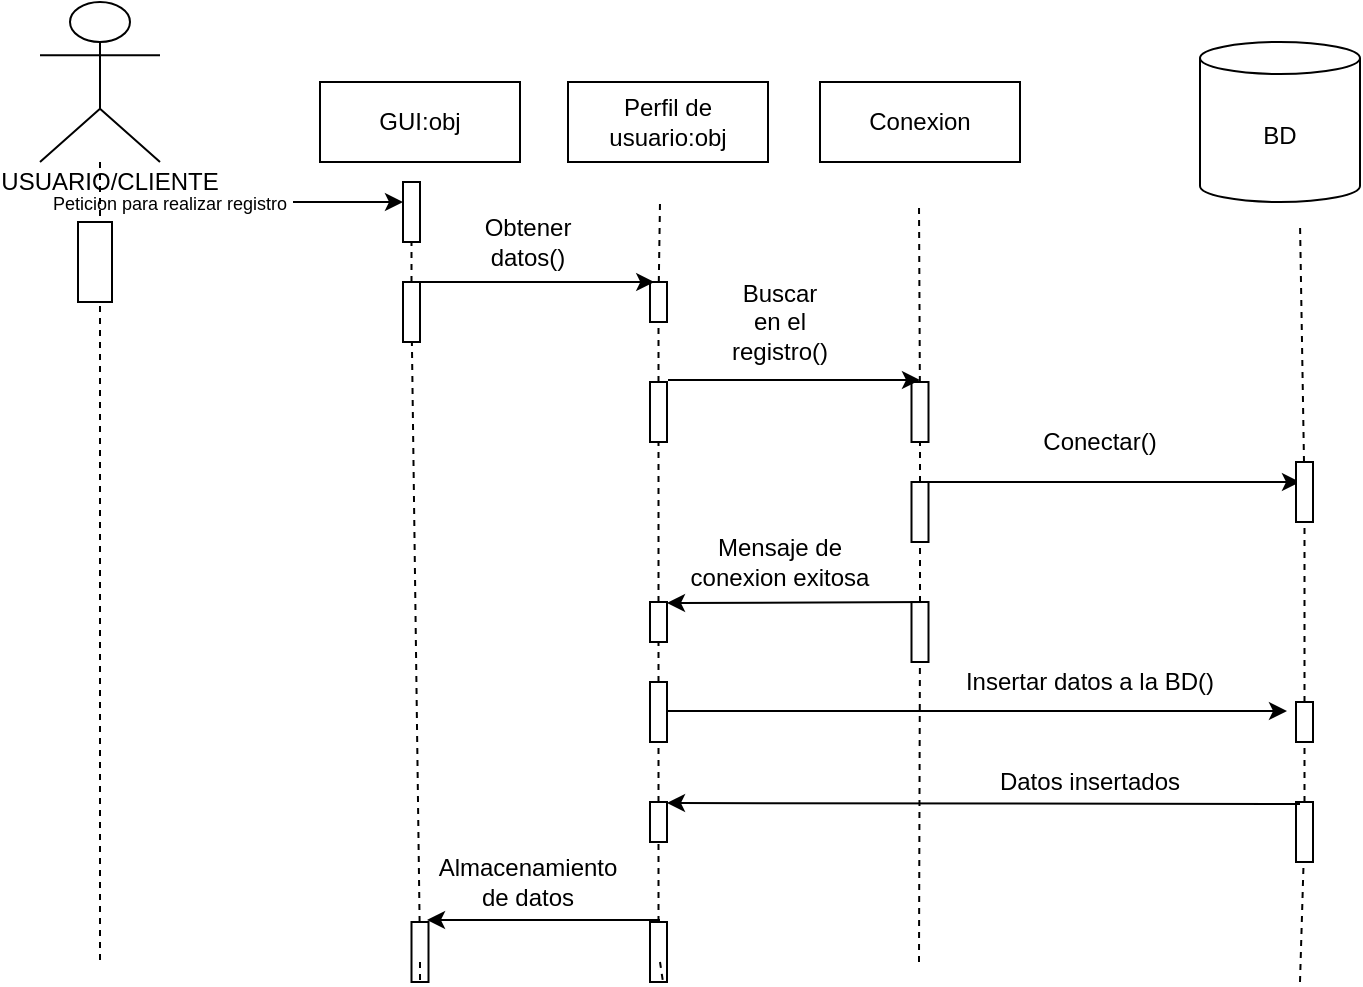 <mxfile>
    <diagram id="8NMO8fmvcwH_Xn0HhNcw" name="Page-1">
        <mxGraphModel dx="809" dy="516" grid="1" gridSize="10" guides="1" tooltips="1" connect="1" arrows="1" fold="1" page="1" pageScale="1" pageWidth="827" pageHeight="1169" math="0" shadow="0">
            <root>
                <mxCell id="0"/>
                <mxCell id="1" parent="0"/>
                <mxCell id="3" value="&lt;font style=&quot;font-size: 9px&quot;&gt;Peticion para realizar registro&lt;/font&gt;" style="text;html=1;strokeColor=none;fillColor=none;align=center;verticalAlign=middle;whiteSpace=wrap;rounded=0;" parent="1" vertex="1">
                    <mxGeometry x="30" y="120" width="170" height="20" as="geometry"/>
                </mxCell>
                <mxCell id="4" value="GUI:obj" style="rounded=0;whiteSpace=wrap;html=1;" parent="1" vertex="1">
                    <mxGeometry x="190" y="70" width="100" height="40" as="geometry"/>
                </mxCell>
                <mxCell id="8" value="Perfil de usuario:obj" style="rounded=0;whiteSpace=wrap;html=1;" parent="1" vertex="1">
                    <mxGeometry x="314" y="70" width="100" height="40" as="geometry"/>
                </mxCell>
                <mxCell id="9" value="Conexion" style="rounded=0;whiteSpace=wrap;html=1;" parent="1" vertex="1">
                    <mxGeometry x="440" y="70" width="100" height="40" as="geometry"/>
                </mxCell>
                <mxCell id="10" value="BD" style="shape=cylinder3;whiteSpace=wrap;html=1;boundedLbl=1;backgroundOutline=1;size=8;" parent="1" vertex="1">
                    <mxGeometry x="630" y="50" width="80" height="80" as="geometry"/>
                </mxCell>
                <mxCell id="11" value="" style="shape=umlLifeline;participant=umlActor;perimeter=lifelinePerimeter;whiteSpace=wrap;html=1;container=1;collapsible=0;recursiveResize=0;verticalAlign=top;spacingTop=36;outlineConnect=0;size=80;" parent="1" vertex="1">
                    <mxGeometry x="50" y="30" width="60" height="480" as="geometry"/>
                </mxCell>
                <mxCell id="13" value="" style="rounded=0;whiteSpace=wrap;html=1;" parent="11" vertex="1">
                    <mxGeometry x="19" y="110" width="17" height="40" as="geometry"/>
                </mxCell>
                <mxCell id="12" value="USUARIO/CLIENTE" style="text;html=1;strokeColor=none;fillColor=none;align=center;verticalAlign=middle;whiteSpace=wrap;rounded=0;" parent="11" vertex="1">
                    <mxGeometry x="15" y="80" width="40" height="20" as="geometry"/>
                </mxCell>
                <mxCell id="15" value="" style="endArrow=none;dashed=1;html=1;" parent="1" source="19" edge="1">
                    <mxGeometry width="50" height="50" relative="1" as="geometry">
                        <mxPoint x="240" y="510" as="sourcePoint"/>
                        <mxPoint x="240" y="130" as="targetPoint"/>
                    </mxGeometry>
                </mxCell>
                <mxCell id="16" value="" style="endArrow=none;dashed=1;html=1;" parent="1" source="29" edge="1">
                    <mxGeometry width="50" height="50" relative="1" as="geometry">
                        <mxPoint x="360" y="510" as="sourcePoint"/>
                        <mxPoint x="360" y="130" as="targetPoint"/>
                    </mxGeometry>
                </mxCell>
                <mxCell id="17" value="" style="endArrow=none;dashed=1;html=1;" parent="1" source="27" edge="1">
                    <mxGeometry width="50" height="50" relative="1" as="geometry">
                        <mxPoint x="489.5" y="510" as="sourcePoint"/>
                        <mxPoint x="489.5" y="130" as="targetPoint"/>
                    </mxGeometry>
                </mxCell>
                <mxCell id="18" value="" style="endArrow=none;dashed=1;html=1;" parent="1" source="44" edge="1">
                    <mxGeometry width="50" height="50" relative="1" as="geometry">
                        <mxPoint x="680" y="520" as="sourcePoint"/>
                        <mxPoint x="680" y="140" as="targetPoint"/>
                    </mxGeometry>
                </mxCell>
                <mxCell id="19" value="" style="rounded=0;whiteSpace=wrap;html=1;" parent="1" vertex="1">
                    <mxGeometry x="231.5" y="120" width="8.5" height="30" as="geometry"/>
                </mxCell>
                <mxCell id="20" value="" style="endArrow=none;dashed=1;html=1;" parent="1" source="21" target="19" edge="1">
                    <mxGeometry width="50" height="50" relative="1" as="geometry">
                        <mxPoint x="240" y="510" as="sourcePoint"/>
                        <mxPoint x="240" y="130" as="targetPoint"/>
                    </mxGeometry>
                </mxCell>
                <mxCell id="21" value="" style="rounded=0;whiteSpace=wrap;html=1;" parent="1" vertex="1">
                    <mxGeometry x="231.5" y="170" width="8.5" height="30" as="geometry"/>
                </mxCell>
                <mxCell id="22" value="" style="endArrow=none;dashed=1;html=1;" parent="1" source="23" target="21" edge="1">
                    <mxGeometry width="50" height="50" relative="1" as="geometry">
                        <mxPoint x="240" y="510" as="sourcePoint"/>
                        <mxPoint x="235.92" y="150" as="targetPoint"/>
                    </mxGeometry>
                </mxCell>
                <mxCell id="29" value="" style="rounded=0;whiteSpace=wrap;html=1;" parent="1" vertex="1">
                    <mxGeometry x="355" y="170" width="8.5" height="20" as="geometry"/>
                </mxCell>
                <mxCell id="30" value="" style="endArrow=none;dashed=1;html=1;" parent="1" source="28" target="29" edge="1">
                    <mxGeometry width="50" height="50" relative="1" as="geometry">
                        <mxPoint x="360" y="510" as="sourcePoint"/>
                        <mxPoint x="360" y="130" as="targetPoint"/>
                    </mxGeometry>
                </mxCell>
                <mxCell id="28" value="" style="rounded=0;whiteSpace=wrap;html=1;" parent="1" vertex="1">
                    <mxGeometry x="355" y="220" width="8.5" height="30" as="geometry"/>
                </mxCell>
                <mxCell id="32" value="" style="endArrow=none;dashed=1;html=1;" parent="1" source="25" target="28" edge="1">
                    <mxGeometry width="50" height="50" relative="1" as="geometry">
                        <mxPoint x="360" y="510" as="sourcePoint"/>
                        <mxPoint x="359.273" y="190" as="targetPoint"/>
                    </mxGeometry>
                </mxCell>
                <mxCell id="27" value="" style="rounded=0;whiteSpace=wrap;html=1;" parent="1" vertex="1">
                    <mxGeometry x="485.75" y="220" width="8.5" height="30" as="geometry"/>
                </mxCell>
                <mxCell id="35" value="" style="endArrow=none;dashed=1;html=1;" parent="1" source="26" target="27" edge="1">
                    <mxGeometry width="50" height="50" relative="1" as="geometry">
                        <mxPoint x="489.5" y="510" as="sourcePoint"/>
                        <mxPoint x="489.5" y="130" as="targetPoint"/>
                    </mxGeometry>
                </mxCell>
                <mxCell id="26" value="" style="rounded=0;whiteSpace=wrap;html=1;" parent="1" vertex="1">
                    <mxGeometry x="485.75" y="270" width="8.5" height="30" as="geometry"/>
                </mxCell>
                <mxCell id="36" value="" style="endArrow=none;dashed=1;html=1;" parent="1" source="24" target="26" edge="1">
                    <mxGeometry width="50" height="50" relative="1" as="geometry">
                        <mxPoint x="489.5" y="510" as="sourcePoint"/>
                        <mxPoint x="489.973" y="250" as="targetPoint"/>
                    </mxGeometry>
                </mxCell>
                <mxCell id="25" value="" style="rounded=0;whiteSpace=wrap;html=1;" parent="1" vertex="1">
                    <mxGeometry x="355" y="330" width="8.5" height="20" as="geometry"/>
                </mxCell>
                <mxCell id="37" value="" style="endArrow=none;dashed=1;html=1;" parent="1" source="58" target="25" edge="1">
                    <mxGeometry width="50" height="50" relative="1" as="geometry">
                        <mxPoint x="360" y="510" as="sourcePoint"/>
                        <mxPoint x="359.291" y="250" as="targetPoint"/>
                    </mxGeometry>
                </mxCell>
                <mxCell id="24" value="" style="rounded=0;whiteSpace=wrap;html=1;" parent="1" vertex="1">
                    <mxGeometry x="485.75" y="330" width="8.5" height="30" as="geometry"/>
                </mxCell>
                <mxCell id="38" value="" style="endArrow=none;dashed=1;html=1;" parent="1" target="24" edge="1">
                    <mxGeometry width="50" height="50" relative="1" as="geometry">
                        <mxPoint x="489.5" y="510" as="sourcePoint"/>
                        <mxPoint x="489.967" y="300" as="targetPoint"/>
                    </mxGeometry>
                </mxCell>
                <mxCell id="23" value="" style="rounded=0;whiteSpace=wrap;html=1;" parent="1" vertex="1">
                    <mxGeometry x="235.75" y="490" width="8.5" height="30" as="geometry"/>
                </mxCell>
                <mxCell id="39" value="" style="endArrow=none;dashed=1;html=1;" parent="1" target="23" edge="1">
                    <mxGeometry width="50" height="50" relative="1" as="geometry">
                        <mxPoint x="240" y="510" as="sourcePoint"/>
                        <mxPoint x="235.946" y="200" as="targetPoint"/>
                    </mxGeometry>
                </mxCell>
                <mxCell id="40" value="" style="endArrow=classic;html=1;" parent="1" edge="1">
                    <mxGeometry width="50" height="50" relative="1" as="geometry">
                        <mxPoint x="176.5" y="130" as="sourcePoint"/>
                        <mxPoint x="231.5" y="130" as="targetPoint"/>
                    </mxGeometry>
                </mxCell>
                <mxCell id="41" value="" style="endArrow=classic;html=1;exitX=0.75;exitY=0;exitDx=0;exitDy=0;entryX=0.25;entryY=0;entryDx=0;entryDy=0;" parent="1" source="21" target="29" edge="1">
                    <mxGeometry width="50" height="50" relative="1" as="geometry">
                        <mxPoint x="250" y="170" as="sourcePoint"/>
                        <mxPoint x="350" y="170" as="targetPoint"/>
                    </mxGeometry>
                </mxCell>
                <mxCell id="42" value="" style="endArrow=classic;html=1;" parent="1" edge="1">
                    <mxGeometry width="50" height="50" relative="1" as="geometry">
                        <mxPoint x="364" y="219" as="sourcePoint"/>
                        <mxPoint x="490" y="219" as="targetPoint"/>
                    </mxGeometry>
                </mxCell>
                <mxCell id="43" value="" style="endArrow=classic;html=1;" parent="1" edge="1">
                    <mxGeometry width="50" height="50" relative="1" as="geometry">
                        <mxPoint x="494.25" y="270" as="sourcePoint"/>
                        <mxPoint x="680" y="270" as="targetPoint"/>
                    </mxGeometry>
                </mxCell>
                <mxCell id="44" value="" style="rounded=0;whiteSpace=wrap;html=1;" parent="1" vertex="1">
                    <mxGeometry x="678" y="260" width="8.5" height="30" as="geometry"/>
                </mxCell>
                <mxCell id="45" value="" style="endArrow=none;dashed=1;html=1;" parent="1" source="55" target="44" edge="1">
                    <mxGeometry width="50" height="50" relative="1" as="geometry">
                        <mxPoint x="680" y="520" as="sourcePoint"/>
                        <mxPoint x="680" y="140" as="targetPoint"/>
                    </mxGeometry>
                </mxCell>
                <mxCell id="46" value="" style="endArrow=classic;html=1;" parent="1" edge="1">
                    <mxGeometry width="50" height="50" relative="1" as="geometry">
                        <mxPoint x="494.25" y="330" as="sourcePoint"/>
                        <mxPoint x="363.5" y="330.5" as="targetPoint"/>
                    </mxGeometry>
                </mxCell>
                <mxCell id="47" value="Obtener datos()" style="text;html=1;strokeColor=none;fillColor=none;align=center;verticalAlign=middle;whiteSpace=wrap;rounded=0;" parent="1" vertex="1">
                    <mxGeometry x="274" y="140" width="40" height="20" as="geometry"/>
                </mxCell>
                <mxCell id="48" value="Datos insertados" style="text;html=1;strokeColor=none;fillColor=none;align=center;verticalAlign=middle;whiteSpace=wrap;rounded=0;" parent="1" vertex="1">
                    <mxGeometry x="520" y="410" width="110" height="20" as="geometry"/>
                </mxCell>
                <mxCell id="49" value="Mensaje de conexion exitosa" style="text;html=1;strokeColor=none;fillColor=none;align=center;verticalAlign=middle;whiteSpace=wrap;rounded=0;" parent="1" vertex="1">
                    <mxGeometry x="370" y="300" width="100" height="20" as="geometry"/>
                </mxCell>
                <mxCell id="50" value="Buscar en el registro()" style="text;html=1;strokeColor=none;fillColor=none;align=center;verticalAlign=middle;whiteSpace=wrap;rounded=0;" parent="1" vertex="1">
                    <mxGeometry x="400" y="180" width="40" height="20" as="geometry"/>
                </mxCell>
                <mxCell id="51" value="Conectar()" style="text;html=1;strokeColor=none;fillColor=none;align=center;verticalAlign=middle;whiteSpace=wrap;rounded=0;" parent="1" vertex="1">
                    <mxGeometry x="560" y="240" width="40" height="20" as="geometry"/>
                </mxCell>
                <mxCell id="58" value="" style="rounded=0;whiteSpace=wrap;html=1;" parent="1" vertex="1">
                    <mxGeometry x="355" y="370" width="8.5" height="30" as="geometry"/>
                </mxCell>
                <mxCell id="60" value="" style="endArrow=none;dashed=1;html=1;" parent="1" source="57" target="58" edge="1">
                    <mxGeometry width="50" height="50" relative="1" as="geometry">
                        <mxPoint x="360" y="510" as="sourcePoint"/>
                        <mxPoint x="359.294" y="350" as="targetPoint"/>
                    </mxGeometry>
                </mxCell>
                <mxCell id="57" value="" style="rounded=0;whiteSpace=wrap;html=1;" parent="1" vertex="1">
                    <mxGeometry x="355" y="430" width="8.5" height="20" as="geometry"/>
                </mxCell>
                <mxCell id="61" value="" style="endArrow=none;dashed=1;html=1;" parent="1" source="56" target="57" edge="1">
                    <mxGeometry width="50" height="50" relative="1" as="geometry">
                        <mxPoint x="360" y="510" as="sourcePoint"/>
                        <mxPoint x="359.34" y="400" as="targetPoint"/>
                    </mxGeometry>
                </mxCell>
                <mxCell id="56" value="" style="rounded=0;whiteSpace=wrap;html=1;" parent="1" vertex="1">
                    <mxGeometry x="355" y="490" width="8.5" height="30" as="geometry"/>
                </mxCell>
                <mxCell id="62" value="" style="endArrow=none;dashed=1;html=1;" parent="1" target="56" edge="1">
                    <mxGeometry width="50" height="50" relative="1" as="geometry">
                        <mxPoint x="360" y="510" as="sourcePoint"/>
                        <mxPoint x="359.357" y="450" as="targetPoint"/>
                    </mxGeometry>
                </mxCell>
                <mxCell id="55" value="" style="rounded=0;whiteSpace=wrap;html=1;" parent="1" vertex="1">
                    <mxGeometry x="678" y="380" width="8.5" height="20" as="geometry"/>
                </mxCell>
                <mxCell id="63" value="" style="endArrow=none;dashed=1;html=1;" parent="1" source="54" target="55" edge="1">
                    <mxGeometry width="50" height="50" relative="1" as="geometry">
                        <mxPoint x="680" y="520" as="sourcePoint"/>
                        <mxPoint x="682.112" y="290" as="targetPoint"/>
                    </mxGeometry>
                </mxCell>
                <mxCell id="54" value="" style="rounded=0;whiteSpace=wrap;html=1;" parent="1" vertex="1">
                    <mxGeometry x="678" y="430" width="8.5" height="30" as="geometry"/>
                </mxCell>
                <mxCell id="65" value="" style="endArrow=none;dashed=1;html=1;" parent="1" target="54" edge="1">
                    <mxGeometry width="50" height="50" relative="1" as="geometry">
                        <mxPoint x="680" y="520" as="sourcePoint"/>
                        <mxPoint x="682.077" y="400" as="targetPoint"/>
                    </mxGeometry>
                </mxCell>
                <mxCell id="66" value="" style="endArrow=classic;html=1;" parent="1" edge="1">
                    <mxGeometry width="50" height="50" relative="1" as="geometry">
                        <mxPoint x="680" y="431" as="sourcePoint"/>
                        <mxPoint x="363.5" y="430.5" as="targetPoint"/>
                    </mxGeometry>
                </mxCell>
                <mxCell id="67" value="" style="endArrow=classic;html=1;" parent="1" edge="1">
                    <mxGeometry width="50" height="50" relative="1" as="geometry">
                        <mxPoint x="363.5" y="384.5" as="sourcePoint"/>
                        <mxPoint x="673.5" y="384.5" as="targetPoint"/>
                    </mxGeometry>
                </mxCell>
                <mxCell id="69" value="" style="endArrow=classic;html=1;" parent="1" edge="1">
                    <mxGeometry width="50" height="50" relative="1" as="geometry">
                        <mxPoint x="360" y="489" as="sourcePoint"/>
                        <mxPoint x="243.5" y="489" as="targetPoint"/>
                    </mxGeometry>
                </mxCell>
                <mxCell id="70" value="Almacenamiento de datos" style="text;html=1;strokeColor=none;fillColor=none;align=center;verticalAlign=middle;whiteSpace=wrap;rounded=0;" parent="1" vertex="1">
                    <mxGeometry x="274" y="460" width="40" height="20" as="geometry"/>
                </mxCell>
                <mxCell id="71" value="Insertar datos a la BD()" style="text;html=1;strokeColor=none;fillColor=none;align=center;verticalAlign=middle;whiteSpace=wrap;rounded=0;" parent="1" vertex="1">
                    <mxGeometry x="510" y="360" width="130" height="20" as="geometry"/>
                </mxCell>
            </root>
        </mxGraphModel>
    </diagram>
</mxfile>